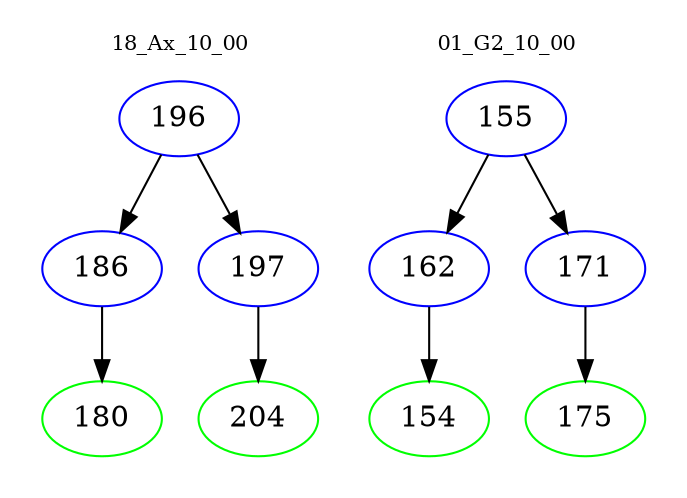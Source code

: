 digraph{
subgraph cluster_0 {
color = white
label = "18_Ax_10_00";
fontsize=10;
T0_196 [label="196", color="blue"]
T0_196 -> T0_186 [color="black"]
T0_186 [label="186", color="blue"]
T0_186 -> T0_180 [color="black"]
T0_180 [label="180", color="green"]
T0_196 -> T0_197 [color="black"]
T0_197 [label="197", color="blue"]
T0_197 -> T0_204 [color="black"]
T0_204 [label="204", color="green"]
}
subgraph cluster_1 {
color = white
label = "01_G2_10_00";
fontsize=10;
T1_155 [label="155", color="blue"]
T1_155 -> T1_162 [color="black"]
T1_162 [label="162", color="blue"]
T1_162 -> T1_154 [color="black"]
T1_154 [label="154", color="green"]
T1_155 -> T1_171 [color="black"]
T1_171 [label="171", color="blue"]
T1_171 -> T1_175 [color="black"]
T1_175 [label="175", color="green"]
}
}
